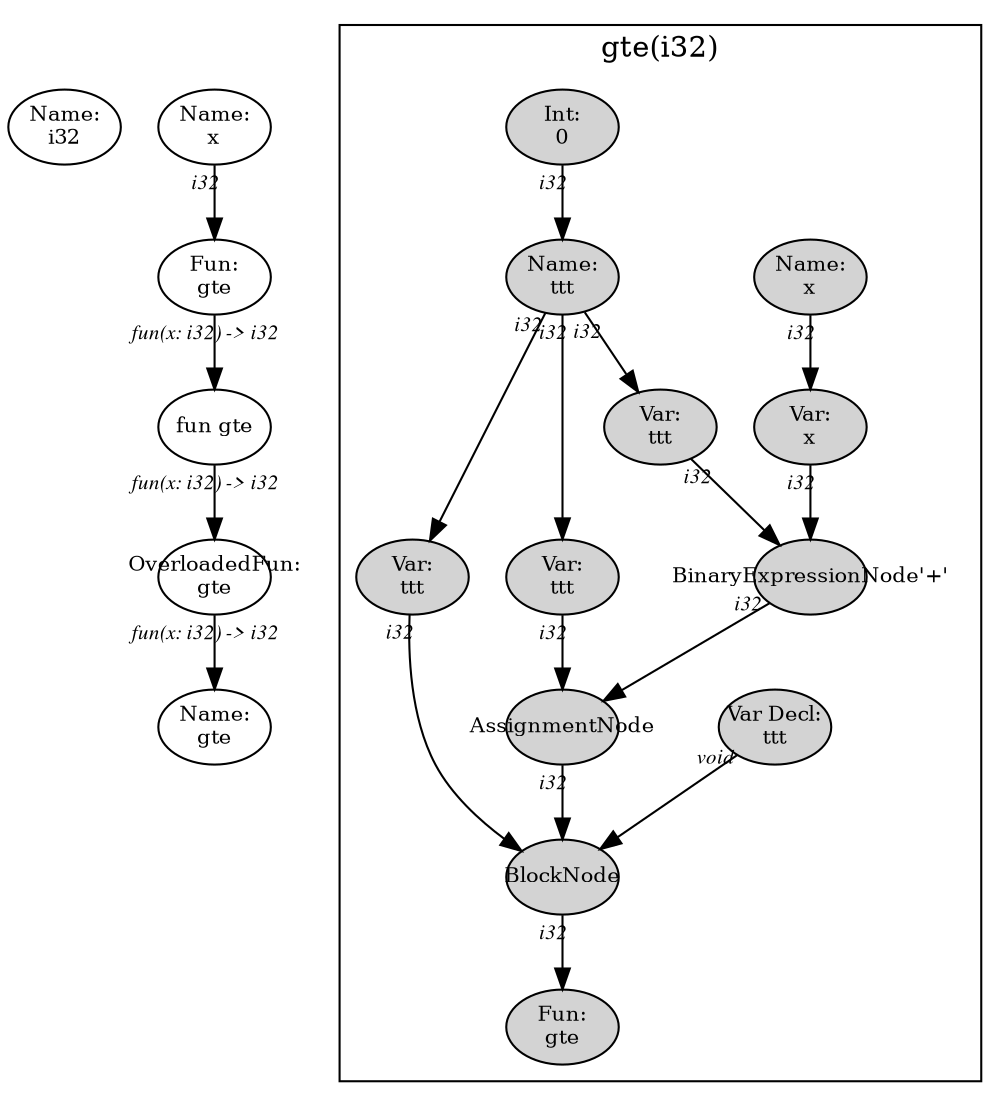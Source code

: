 digraph Document {
  node [fixedsize=shape fontsize=10]
  1 [label="Name:\ni32"];
  2 [label="OverloadedFun:\ngte"];
  3 [label="fun gte"];
  4 [label="Fun:\ngte"];
  5 [label="Name:\nx"];
  6 [label="Name:\ngte"];
  subgraph cluster0 {
    node [style=filled];
    7 [label="Name:\nx"];
    8 [label="BlockNode"];
    9 [label="Var Decl:\nttt"];
    10 [label="Name:\nttt"];
    11 [label="Int:\n0"];
    12 [label="AssignmentNode"];
    13 [label="Var:\nttt"];
    14 [label="BinaryExpressionNode'+'"];
    15 [label="Var:\nttt"];
    16 [label="Var:\nx"];
    17 [label="Var:\nttt"];
    18 [label="Fun:\ngte"];
    7 -> 16[taillabel="i32" labeldistance="1" fontname="times  italic" fontsize = 10  ];
    8 -> 18[taillabel="i32" labeldistance="1" fontname="times  italic" fontsize = 10  ];
    9 -> 8[taillabel="void" labeldistance="1" fontname="times  italic" fontsize = 10  ];
    10 -> 13[taillabel="i32" labeldistance="1" fontname="times  italic" fontsize = 10  ];
    10 -> 15[taillabel="i32" labeldistance="1" fontname="times  italic" fontsize = 10  ];
    10 -> 17[taillabel="i32" labeldistance="1" fontname="times  italic" fontsize = 10  ];
    11 -> 10[taillabel="i32" labeldistance="1" fontname="times  italic" fontsize = 10  ];
    12 -> 8[taillabel="i32" labeldistance="1" fontname="times  italic" fontsize = 10  ];
    13 -> 12[taillabel="i32" labeldistance="1" fontname="times  italic" fontsize = 10  ];
    14 -> 12[taillabel="i32" labeldistance="1" fontname="times  italic" fontsize = 10  ];
    15 -> 14[taillabel="i32" labeldistance="1" fontname="times  italic" fontsize = 10  ];
    16 -> 14[taillabel="i32" labeldistance="1" fontname="times  italic" fontsize = 10  ];
    17 -> 8[taillabel="i32" labeldistance="1" fontname="times  italic" fontsize = 10  ];
  label = "gte(i32)";
}
  2 -> 6[taillabel="fun(x: i32) -> i32" labeldistance="1" fontname="times  italic" fontsize = 10  ];
  3 -> 2[taillabel="fun(x: i32) -> i32" labeldistance="1" fontname="times  italic" fontsize = 10  ];
  4 -> 3[taillabel="fun(x: i32) -> i32" labeldistance="1" fontname="times  italic" fontsize = 10  ];
  5 -> 4[taillabel="i32" labeldistance="1" fontname="times  italic" fontsize = 10  ];
  label="";
}
